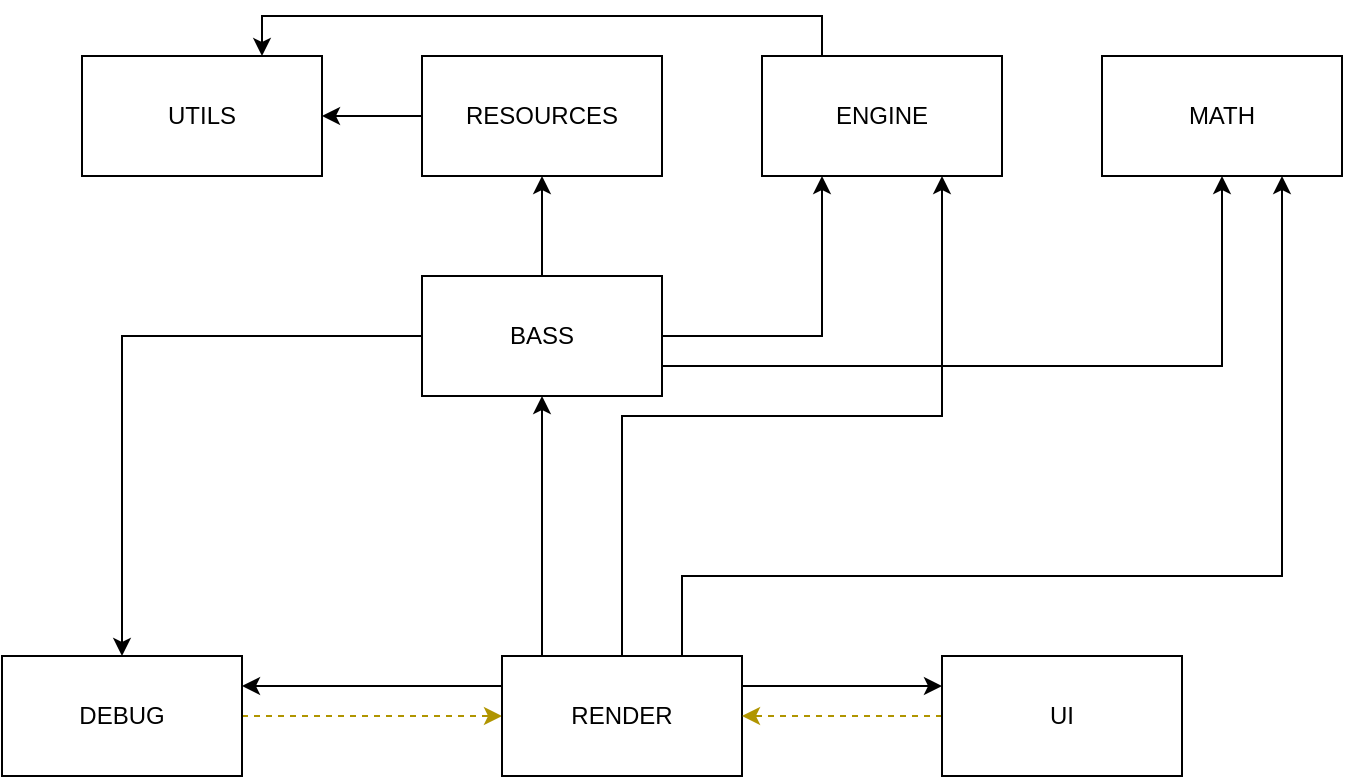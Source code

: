 <mxfile version="21.3.4" type="github">
  <diagram name="Page-1" id="9xXpQoKFAjOWmioz_WNq">
    <mxGraphModel dx="1434" dy="754" grid="1" gridSize="10" guides="1" tooltips="1" connect="1" arrows="1" fold="1" page="1" pageScale="1" pageWidth="827" pageHeight="1169" math="0" shadow="0">
      <root>
        <mxCell id="0" />
        <mxCell id="1" parent="0" />
        <mxCell id="0HHs3alpBDfe58Pw6IrG-2" style="edgeStyle=orthogonalEdgeStyle;rounded=0;orthogonalLoop=1;jettySize=auto;html=1;exitX=0.25;exitY=0;exitDx=0;exitDy=0;entryX=0.75;entryY=0;entryDx=0;entryDy=0;" edge="1" parent="1" source="vDj8au7zf55BE4AIelzE-1" target="vDj8au7zf55BE4AIelzE-4">
          <mxGeometry relative="1" as="geometry" />
        </mxCell>
        <mxCell id="vDj8au7zf55BE4AIelzE-1" value="ENGINE" style="rounded=0;whiteSpace=wrap;html=1;" parent="1" vertex="1">
          <mxGeometry x="460" y="50" width="120" height="60" as="geometry" />
        </mxCell>
        <mxCell id="vDj8au7zf55BE4AIelzE-3" style="edgeStyle=orthogonalEdgeStyle;rounded=0;orthogonalLoop=1;jettySize=auto;html=1;entryX=0.25;entryY=1;entryDx=0;entryDy=0;" parent="1" source="vDj8au7zf55BE4AIelzE-2" target="vDj8au7zf55BE4AIelzE-1" edge="1">
          <mxGeometry relative="1" as="geometry" />
        </mxCell>
        <mxCell id="vDj8au7zf55BE4AIelzE-7" style="edgeStyle=orthogonalEdgeStyle;rounded=0;orthogonalLoop=1;jettySize=auto;html=1;entryX=0.5;entryY=1;entryDx=0;entryDy=0;" parent="1" source="vDj8au7zf55BE4AIelzE-2" target="vDj8au7zf55BE4AIelzE-6" edge="1">
          <mxGeometry relative="1" as="geometry" />
        </mxCell>
        <mxCell id="vDj8au7zf55BE4AIelzE-8" style="edgeStyle=orthogonalEdgeStyle;rounded=0;orthogonalLoop=1;jettySize=auto;html=1;exitX=1;exitY=0.75;exitDx=0;exitDy=0;entryX=0.5;entryY=1;entryDx=0;entryDy=0;" parent="1" source="vDj8au7zf55BE4AIelzE-2" target="vDj8au7zf55BE4AIelzE-5" edge="1">
          <mxGeometry relative="1" as="geometry" />
        </mxCell>
        <mxCell id="vDj8au7zf55BE4AIelzE-13" style="edgeStyle=orthogonalEdgeStyle;rounded=0;orthogonalLoop=1;jettySize=auto;html=1;exitX=0;exitY=0.5;exitDx=0;exitDy=0;entryX=0.5;entryY=0;entryDx=0;entryDy=0;" parent="1" source="vDj8au7zf55BE4AIelzE-2" target="vDj8au7zf55BE4AIelzE-10" edge="1">
          <mxGeometry relative="1" as="geometry" />
        </mxCell>
        <mxCell id="vDj8au7zf55BE4AIelzE-2" value="BASS" style="rounded=0;whiteSpace=wrap;html=1;" parent="1" vertex="1">
          <mxGeometry x="290" y="160" width="120" height="60" as="geometry" />
        </mxCell>
        <mxCell id="vDj8au7zf55BE4AIelzE-4" value="UTILS" style="rounded=0;whiteSpace=wrap;html=1;" parent="1" vertex="1">
          <mxGeometry x="120" y="50" width="120" height="60" as="geometry" />
        </mxCell>
        <mxCell id="vDj8au7zf55BE4AIelzE-5" value="MATH" style="rounded=0;whiteSpace=wrap;html=1;" parent="1" vertex="1">
          <mxGeometry x="630" y="50" width="120" height="60" as="geometry" />
        </mxCell>
        <mxCell id="vDj8au7zf55BE4AIelzE-9" style="edgeStyle=orthogonalEdgeStyle;rounded=0;orthogonalLoop=1;jettySize=auto;html=1;exitX=0;exitY=0.5;exitDx=0;exitDy=0;" parent="1" source="vDj8au7zf55BE4AIelzE-6" target="vDj8au7zf55BE4AIelzE-4" edge="1">
          <mxGeometry relative="1" as="geometry" />
        </mxCell>
        <mxCell id="vDj8au7zf55BE4AIelzE-6" value="RESOURCES" style="rounded=0;whiteSpace=wrap;html=1;" parent="1" vertex="1">
          <mxGeometry x="290" y="50" width="120" height="60" as="geometry" />
        </mxCell>
        <mxCell id="vDj8au7zf55BE4AIelzE-12" style="edgeStyle=orthogonalEdgeStyle;rounded=0;orthogonalLoop=1;jettySize=auto;html=1;exitX=1;exitY=0.5;exitDx=0;exitDy=0;entryX=0;entryY=0.5;entryDx=0;entryDy=0;fillColor=#e3c800;strokeColor=#B09500;dashed=1;" parent="1" source="vDj8au7zf55BE4AIelzE-10" target="vDj8au7zf55BE4AIelzE-11" edge="1">
          <mxGeometry relative="1" as="geometry" />
        </mxCell>
        <mxCell id="vDj8au7zf55BE4AIelzE-10" value="DEBUG" style="whiteSpace=wrap;html=1;" parent="1" vertex="1">
          <mxGeometry x="80" y="350" width="120" height="60" as="geometry" />
        </mxCell>
        <mxCell id="vDj8au7zf55BE4AIelzE-16" style="edgeStyle=orthogonalEdgeStyle;rounded=0;orthogonalLoop=1;jettySize=auto;html=1;exitX=0.75;exitY=0;exitDx=0;exitDy=0;entryX=0.75;entryY=1;entryDx=0;entryDy=0;" parent="1" source="vDj8au7zf55BE4AIelzE-11" target="vDj8au7zf55BE4AIelzE-5" edge="1">
          <mxGeometry relative="1" as="geometry">
            <Array as="points">
              <mxPoint x="720" y="310" />
            </Array>
          </mxGeometry>
        </mxCell>
        <mxCell id="vDj8au7zf55BE4AIelzE-17" style="edgeStyle=orthogonalEdgeStyle;rounded=0;orthogonalLoop=1;jettySize=auto;html=1;exitX=0.5;exitY=0;exitDx=0;exitDy=0;entryX=0.75;entryY=1;entryDx=0;entryDy=0;" parent="1" source="vDj8au7zf55BE4AIelzE-11" target="vDj8au7zf55BE4AIelzE-1" edge="1">
          <mxGeometry relative="1" as="geometry" />
        </mxCell>
        <mxCell id="vDj8au7zf55BE4AIelzE-19" style="edgeStyle=orthogonalEdgeStyle;rounded=0;orthogonalLoop=1;jettySize=auto;html=1;exitX=0;exitY=0.25;exitDx=0;exitDy=0;entryX=1;entryY=0.25;entryDx=0;entryDy=0;" parent="1" source="vDj8au7zf55BE4AIelzE-11" target="vDj8au7zf55BE4AIelzE-10" edge="1">
          <mxGeometry relative="1" as="geometry" />
        </mxCell>
        <mxCell id="vDj8au7zf55BE4AIelzE-20" style="edgeStyle=orthogonalEdgeStyle;rounded=0;orthogonalLoop=1;jettySize=auto;html=1;exitX=1;exitY=0.25;exitDx=0;exitDy=0;entryX=0;entryY=0.25;entryDx=0;entryDy=0;" parent="1" source="vDj8au7zf55BE4AIelzE-11" target="vDj8au7zf55BE4AIelzE-14" edge="1">
          <mxGeometry relative="1" as="geometry" />
        </mxCell>
        <mxCell id="vDj8au7zf55BE4AIelzE-21" style="edgeStyle=orthogonalEdgeStyle;rounded=0;orthogonalLoop=1;jettySize=auto;html=1;exitX=0.25;exitY=0;exitDx=0;exitDy=0;entryX=0.5;entryY=1;entryDx=0;entryDy=0;" parent="1" source="vDj8au7zf55BE4AIelzE-11" target="vDj8au7zf55BE4AIelzE-2" edge="1">
          <mxGeometry relative="1" as="geometry">
            <Array as="points">
              <mxPoint x="350" y="350" />
            </Array>
          </mxGeometry>
        </mxCell>
        <mxCell id="vDj8au7zf55BE4AIelzE-11" value="RENDER" style="whiteSpace=wrap;html=1;" parent="1" vertex="1">
          <mxGeometry x="330" y="350" width="120" height="60" as="geometry" />
        </mxCell>
        <mxCell id="vDj8au7zf55BE4AIelzE-15" style="edgeStyle=orthogonalEdgeStyle;rounded=0;orthogonalLoop=1;jettySize=auto;html=1;fillColor=#e3c800;strokeColor=#B09500;dashed=1;" parent="1" source="vDj8au7zf55BE4AIelzE-14" target="vDj8au7zf55BE4AIelzE-11" edge="1">
          <mxGeometry relative="1" as="geometry">
            <Array as="points">
              <mxPoint x="470" y="380" />
              <mxPoint x="470" y="380" />
            </Array>
          </mxGeometry>
        </mxCell>
        <mxCell id="vDj8au7zf55BE4AIelzE-14" value="UI" style="whiteSpace=wrap;html=1;" parent="1" vertex="1">
          <mxGeometry x="550" y="350" width="120" height="60" as="geometry" />
        </mxCell>
      </root>
    </mxGraphModel>
  </diagram>
</mxfile>
